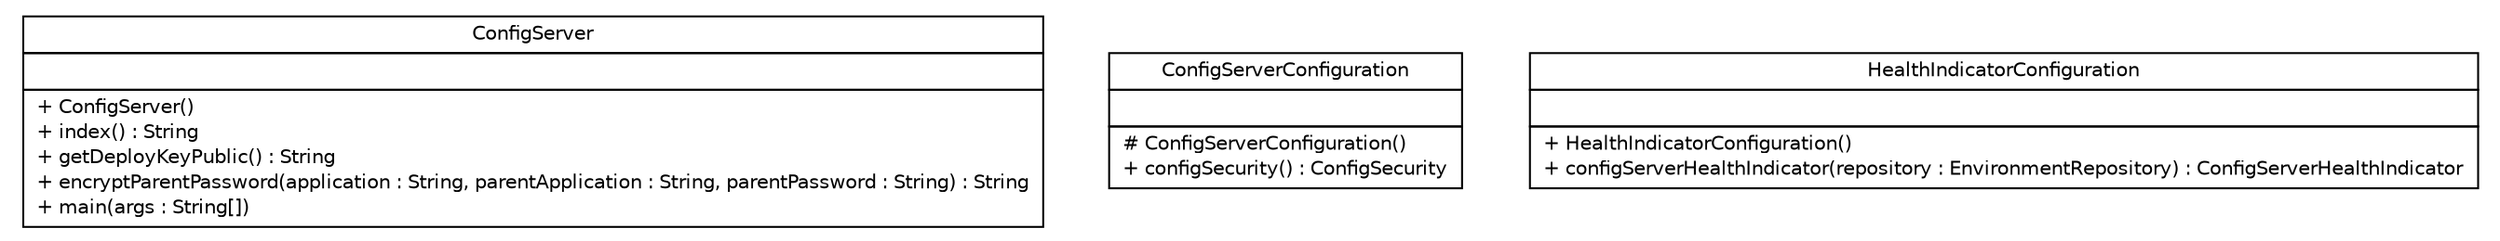 #!/usr/local/bin/dot
#
# Class diagram 
# Generated by UMLGraph version R5_6-24-gf6e263 (http://www.umlgraph.org/)
#

digraph G {
	edge [fontname="Helvetica",fontsize=10,labelfontname="Helvetica",labelfontsize=10];
	node [fontname="Helvetica",fontsize=10,shape=plaintext];
	nodesep=0.25;
	ranksep=0.5;
	// cn.home1.cloud.config.server.ConfigServer
	c62 [label=<<table title="cn.home1.cloud.config.server.ConfigServer" border="0" cellborder="1" cellspacing="0" cellpadding="2" port="p" href="./ConfigServer.html">
		<tr><td><table border="0" cellspacing="0" cellpadding="1">
<tr><td align="center" balign="center"> ConfigServer </td></tr>
		</table></td></tr>
		<tr><td><table border="0" cellspacing="0" cellpadding="1">
<tr><td align="left" balign="left">  </td></tr>
		</table></td></tr>
		<tr><td><table border="0" cellspacing="0" cellpadding="1">
<tr><td align="left" balign="left"> + ConfigServer() </td></tr>
<tr><td align="left" balign="left"> + index() : String </td></tr>
<tr><td align="left" balign="left"> + getDeployKeyPublic() : String </td></tr>
<tr><td align="left" balign="left"> + encryptParentPassword(application : String, parentApplication : String, parentPassword : String) : String </td></tr>
<tr><td align="left" balign="left"> + main(args : String[]) </td></tr>
		</table></td></tr>
		</table>>, URL="./ConfigServer.html", fontname="Helvetica", fontcolor="black", fontsize=10.0];
	// cn.home1.cloud.config.server.ConfigServer.ConfigServerConfiguration
	c63 [label=<<table title="cn.home1.cloud.config.server.ConfigServer.ConfigServerConfiguration" border="0" cellborder="1" cellspacing="0" cellpadding="2" port="p" href="./ConfigServer.ConfigServerConfiguration.html">
		<tr><td><table border="0" cellspacing="0" cellpadding="1">
<tr><td align="center" balign="center"> ConfigServerConfiguration </td></tr>
		</table></td></tr>
		<tr><td><table border="0" cellspacing="0" cellpadding="1">
<tr><td align="left" balign="left">  </td></tr>
		</table></td></tr>
		<tr><td><table border="0" cellspacing="0" cellpadding="1">
<tr><td align="left" balign="left"> # ConfigServerConfiguration() </td></tr>
<tr><td align="left" balign="left"> + configSecurity() : ConfigSecurity </td></tr>
		</table></td></tr>
		</table>>, URL="./ConfigServer.ConfigServerConfiguration.html", fontname="Helvetica", fontcolor="black", fontsize=10.0];
	// cn.home1.cloud.config.server.ConfigServer.HealthIndicatorConfiguration
	c64 [label=<<table title="cn.home1.cloud.config.server.ConfigServer.HealthIndicatorConfiguration" border="0" cellborder="1" cellspacing="0" cellpadding="2" port="p" href="./ConfigServer.HealthIndicatorConfiguration.html">
		<tr><td><table border="0" cellspacing="0" cellpadding="1">
<tr><td align="center" balign="center"> HealthIndicatorConfiguration </td></tr>
		</table></td></tr>
		<tr><td><table border="0" cellspacing="0" cellpadding="1">
<tr><td align="left" balign="left">  </td></tr>
		</table></td></tr>
		<tr><td><table border="0" cellspacing="0" cellpadding="1">
<tr><td align="left" balign="left"> + HealthIndicatorConfiguration() </td></tr>
<tr><td align="left" balign="left"> + configServerHealthIndicator(repository : EnvironmentRepository) : ConfigServerHealthIndicator </td></tr>
		</table></td></tr>
		</table>>, URL="./ConfigServer.HealthIndicatorConfiguration.html", fontname="Helvetica", fontcolor="black", fontsize=10.0];
}

